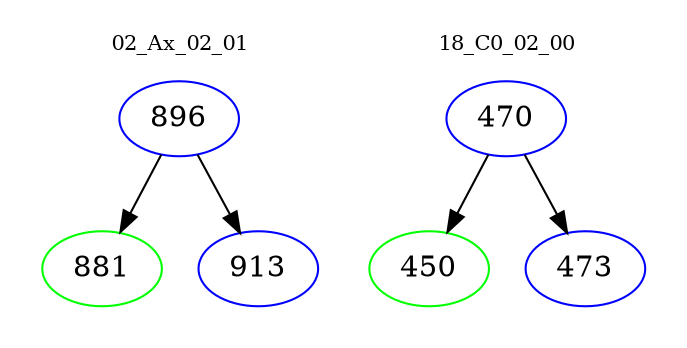digraph{
subgraph cluster_0 {
color = white
label = "02_Ax_02_01";
fontsize=10;
T0_896 [label="896", color="blue"]
T0_896 -> T0_881 [color="black"]
T0_881 [label="881", color="green"]
T0_896 -> T0_913 [color="black"]
T0_913 [label="913", color="blue"]
}
subgraph cluster_1 {
color = white
label = "18_C0_02_00";
fontsize=10;
T1_470 [label="470", color="blue"]
T1_470 -> T1_450 [color="black"]
T1_450 [label="450", color="green"]
T1_470 -> T1_473 [color="black"]
T1_473 [label="473", color="blue"]
}
}
